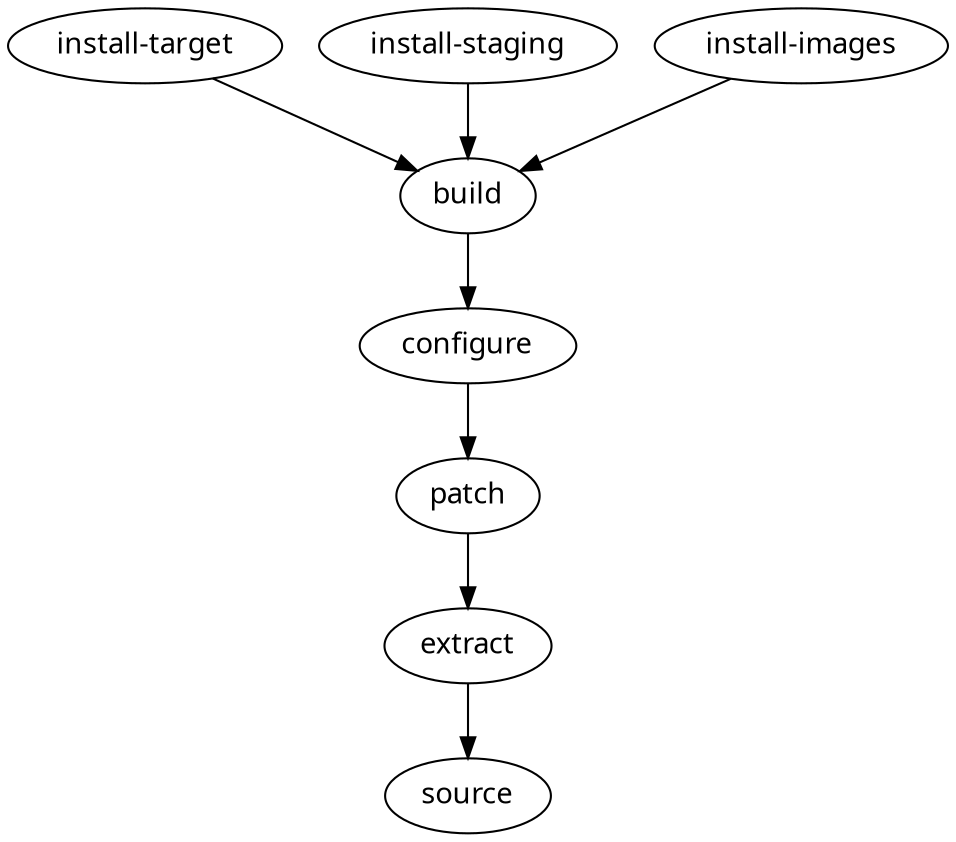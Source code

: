 digraph steps {
	graph [fontname = "Fira"];
	node [fontname = "Fira"];
	edge [fontname = "Fira"];
	"install-target" -> build
	"install-staging" -> build
	"install-images" -> build
	build -> configure -> patch -> extract -> source
}
